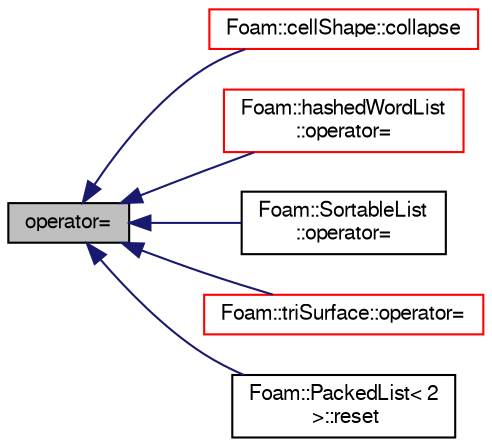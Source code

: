 digraph "operator="
{
  bgcolor="transparent";
  edge [fontname="FreeSans",fontsize="10",labelfontname="FreeSans",labelfontsize="10"];
  node [fontname="FreeSans",fontsize="10",shape=record];
  rankdir="LR";
  Node10212 [label="operator=",height=0.2,width=0.4,color="black", fillcolor="grey75", style="filled", fontcolor="black"];
  Node10212 -> Node10213 [dir="back",color="midnightblue",fontsize="10",style="solid",fontname="FreeSans"];
  Node10213 [label="Foam::cellShape::collapse",height=0.2,width=0.4,color="red",URL="$a27206.html#a5883ecc0c5ecdb7129b2dfbee64e4828",tooltip="Collapse shape to correct one after removing duplicate vertices. "];
  Node10212 -> Node10215 [dir="back",color="midnightblue",fontsize="10",style="solid",fontname="FreeSans"];
  Node10215 [label="Foam::hashedWordList\l::operator=",height=0.2,width=0.4,color="red",URL="$a28242.html#a11ae09dc794be3ba9fe4ce90b7f9c650",tooltip="Assignment operator from list of names. "];
  Node10212 -> Node10217 [dir="back",color="midnightblue",fontsize="10",style="solid",fontname="FreeSans"];
  Node10217 [label="Foam::SortableList\l::operator=",height=0.2,width=0.4,color="black",URL="$a25918.html#acee9055809b8048a6b1f04702120facd",tooltip="Assignment from UList operator. Takes linear time. "];
  Node10212 -> Node10218 [dir="back",color="midnightblue",fontsize="10",style="solid",fontname="FreeSans"];
  Node10218 [label="Foam::triSurface::operator=",height=0.2,width=0.4,color="red",URL="$a30598.html#a7007e1a39a89b943666033e034e1083b"];
  Node10212 -> Node10232 [dir="back",color="midnightblue",fontsize="10",style="solid",fontname="FreeSans"];
  Node10232 [label="Foam::PackedList\< 2\l \>::reset",height=0.2,width=0.4,color="black",URL="$a25938.html#ad20897c5c8bd47f5d4005989bead0e55",tooltip="Clear all bits. "];
}
